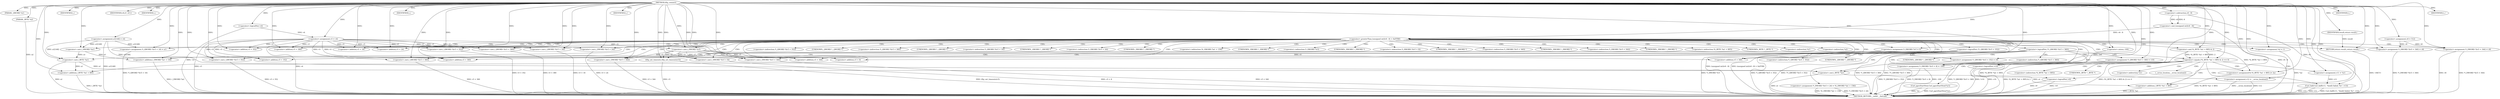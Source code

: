 digraph tftp_connect {  
"1000112" [label = "(METHOD,tftp_connect)" ]
"1000295" [label = "(METHOD_RETURN,__int64 __fastcall)" ]
"1000113" [label = "(PARAM,_QWORD *a1)" ]
"1000114" [label = "(PARAM,_BYTE *a2)" ]
"1000127" [label = "(<operator>.assignment,a1[148] = v4)" ]
"1000133" [label = "(<operator>.logicalNot,!v4)" ]
"1000135" [label = "(IDENTIFIER,L,)" ]
"1000136" [label = "(<operator>.assignment,v5 = v4)" ]
"1000140" [label = "(IDENTIFIER,v6,if ( v6 ))" ]
"1000142" [label = "(IDENTIFIER,L,)" ]
"1000144" [label = "(<operator>.greaterThan,(unsigned int)(v6 - 8) > 0xFFB0)" ]
"1000145" [label = "(<operator>.cast,(unsigned int)(v6 - 8))" ]
"1000147" [label = "(<operator>.subtraction,v6 - 8)" ]
"1000151" [label = "(RETURN,return result;,return result;)" ]
"1000152" [label = "(IDENTIFIER,result,return result;)" ]
"1000155" [label = "(<operator>.assignment,v8 = 512)" ]
"1000159" [label = "(<operator>.logicalNot,!*(_QWORD *)(v5 + 352))" ]
"1000161" [label = "(<operator>.cast,(_QWORD *)(v5 + 352))" ]
"1000163" [label = "(<operator>.addition,v5 + 352)" ]
"1000167" [label = "(<operator>.assignment,*(_QWORD *)(v5 + 352) = v9)" ]
"1000169" [label = "(<operator>.cast,(_QWORD *)(v5 + 352))" ]
"1000171" [label = "(<operator>.addition,v5 + 352)" ]
"1000176" [label = "(<operator>.logicalNot,!v9)" ]
"1000178" [label = "(IDENTIFIER,L,)" ]
"1000180" [label = "(<operator>.logicalNot,!*(_QWORD *)(v5 + 360))" ]
"1000182" [label = "(<operator>.cast,(_QWORD *)(v5 + 360))" ]
"1000184" [label = "(<operator>.addition,v5 + 360)" ]
"1000188" [label = "(<operator>.assignment,*(_QWORD *)(v5 + 360) = v10)" ]
"1000190" [label = "(<operator>.cast,(_QWORD *)(v5 + 360))" ]
"1000192" [label = "(<operator>.addition,v5 + 360)" ]
"1000197" [label = "(<operator>.logicalNot,!v10)" ]
"1000199" [label = "(IDENTIFIER,L,)" ]
"1000200" [label = "(<operator>.assignment,*(_QWORD *)(v5 + 16) = a1)" ]
"1000202" [label = "(<operator>.cast,(_QWORD *)(v5 + 16))" ]
"1000204" [label = "(<operator>.addition,v5 + 16)" ]
"1000208" [label = "(<operator>.assignment,*(_DWORD *)(v5 + 24) = *((_DWORD *)a1 + 156))" ]
"1000210" [label = "(<operator>.cast,(_DWORD *)(v5 + 24))" ]
"1000212" [label = "(<operator>.addition,v5 + 24)" ]
"1000216" [label = "(<operator>.addition,(_DWORD *)a1 + 156)" ]
"1000217" [label = "(<operator>.cast,(_DWORD *)a1)" ]
"1000221" [label = "(<operator>.assignment,*(_DWORD *)v5 = 0)" ]
"1000223" [label = "(<operator>.cast,(_DWORD *)v5)" ]
"1000227" [label = "(<operator>.assignment,*(_DWORD *)(v5 + 8) = -100)" ]
"1000229" [label = "(<operator>.cast,(_DWORD *)(v5 + 8))" ]
"1000231" [label = "(<operator>.addition,v5 + 8)" ]
"1000234" [label = "(<operator>.minus,-100)" ]
"1000236" [label = "(<operator>.assignment,*(_DWORD *)(v5 + 340) = v8)" ]
"1000238" [label = "(<operator>.cast,(_DWORD *)(v5 + 340))" ]
"1000240" [label = "(<operator>.addition,v5 + 340)" ]
"1000244" [label = "(<operator>.assignment,*(_DWORD *)(v5 + 344) = v8)" ]
"1000246" [label = "(<operator>.cast,(_DWORD *)(v5 + 344))" ]
"1000248" [label = "(<operator>.addition,v5 + 344)" ]
"1000252" [label = "(tftp_set_timeouts,tftp_set_timeouts(v5))" ]
"1000255" [label = "(<operator>.equals,(*((_BYTE *)a1 + 895) & 2) == 0)" ]
"1000256" [label = "(<operator>.and,*((_BYTE *)a1 + 895) & 2)" ]
"1000258" [label = "(<operator>.addition,(_BYTE *)a1 + 895)" ]
"1000259" [label = "(<operator>.cast,(_BYTE *)a1)" ]
"1000267" [label = "(<operator>.assignment,v11 = *a1)" ]
"1000271" [label = "(<operator>.assignment,v12 = __errno_location())" ]
"1000274" [label = "(Curl_failf,Curl_failf(v11, \"bind() failed; %s\", v13))" ]
"1000278" [label = "(IDENTIFIER,L,)" ]
"1000279" [label = "(<operators>.assignmentOr,*((_BYTE *)a1 + 895) |= 2u)" ]
"1000281" [label = "(<operator>.addition,(_BYTE *)a1 + 895)" ]
"1000282" [label = "(<operator>.cast,(_BYTE *)a1)" ]
"1000287" [label = "(Curl_pgrsStartNow,Curl_pgrsStartNow(*a1))" ]
"1000290" [label = "(<operator>.assignment,*a2 = 1)" ]
"1000294" [label = "(IDENTIFIER,L,)" ]
"1000160" [label = "(<operator>.indirection,*(_QWORD *)(v5 + 352))" ]
"1000162" [label = "(UNKNOWN,_QWORD *,_QWORD *)" ]
"1000168" [label = "(<operator>.indirection,*(_QWORD *)(v5 + 352))" ]
"1000170" [label = "(UNKNOWN,_QWORD *,_QWORD *)" ]
"1000181" [label = "(<operator>.indirection,*(_QWORD *)(v5 + 360))" ]
"1000183" [label = "(UNKNOWN,_QWORD *,_QWORD *)" ]
"1000189" [label = "(<operator>.indirection,*(_QWORD *)(v5 + 360))" ]
"1000191" [label = "(UNKNOWN,_QWORD *,_QWORD *)" ]
"1000201" [label = "(<operator>.indirection,*(_QWORD *)(v5 + 16))" ]
"1000203" [label = "(UNKNOWN,_QWORD *,_QWORD *)" ]
"1000209" [label = "(<operator>.indirection,*(_DWORD *)(v5 + 24))" ]
"1000211" [label = "(UNKNOWN,_DWORD *,_DWORD *)" ]
"1000215" [label = "(<operator>.indirection,*((_DWORD *)a1 + 156))" ]
"1000218" [label = "(UNKNOWN,_DWORD *,_DWORD *)" ]
"1000222" [label = "(<operator>.indirection,*(_DWORD *)v5)" ]
"1000224" [label = "(UNKNOWN,_DWORD *,_DWORD *)" ]
"1000228" [label = "(<operator>.indirection,*(_DWORD *)(v5 + 8))" ]
"1000230" [label = "(UNKNOWN,_DWORD *,_DWORD *)" ]
"1000237" [label = "(<operator>.indirection,*(_DWORD *)(v5 + 340))" ]
"1000239" [label = "(UNKNOWN,_DWORD *,_DWORD *)" ]
"1000245" [label = "(<operator>.indirection,*(_DWORD *)(v5 + 344))" ]
"1000247" [label = "(UNKNOWN,_DWORD *,_DWORD *)" ]
"1000257" [label = "(<operator>.indirection,*((_BYTE *)a1 + 895))" ]
"1000260" [label = "(UNKNOWN,_BYTE *,_BYTE *)" ]
"1000269" [label = "(<operator>.indirection,*a1)" ]
"1000273" [label = "(__errno_location,__errno_location())" ]
"1000280" [label = "(<operator>.indirection,*((_BYTE *)a1 + 895))" ]
"1000283" [label = "(UNKNOWN,_BYTE *,_BYTE *)" ]
"1000288" [label = "(<operator>.indirection,*a1)" ]
"1000291" [label = "(<operator>.indirection,*a2)" ]
  "1000151" -> "1000295"  [ label = "DDG: <RET>"] 
  "1000136" -> "1000295"  [ label = "DDG: v4"] 
  "1000144" -> "1000295"  [ label = "DDG: (unsigned int)(v6 - 8)"] 
  "1000159" -> "1000295"  [ label = "DDG: *(_QWORD *)(v5 + 352)"] 
  "1000167" -> "1000295"  [ label = "DDG: *(_QWORD *)(v5 + 352)"] 
  "1000244" -> "1000295"  [ label = "DDG: v8"] 
  "1000210" -> "1000295"  [ label = "DDG: v5 + 24"] 
  "1000180" -> "1000295"  [ label = "DDG: *(_QWORD *)(v5 + 360)"] 
  "1000144" -> "1000295"  [ label = "DDG: (unsigned int)(v6 - 8) > 0xFFB0"] 
  "1000127" -> "1000295"  [ label = "DDG: a1[148]"] 
  "1000161" -> "1000295"  [ label = "DDG: v5 + 352"] 
  "1000188" -> "1000295"  [ label = "DDG: *(_QWORD *)(v5 + 360)"] 
  "1000258" -> "1000295"  [ label = "DDG: (_BYTE *)a1"] 
  "1000182" -> "1000295"  [ label = "DDG: v5 + 360"] 
  "1000216" -> "1000295"  [ label = "DDG: (_DWORD *)a1"] 
  "1000227" -> "1000295"  [ label = "DDG: -100"] 
  "1000255" -> "1000295"  [ label = "DDG: *((_BYTE *)a1 + 895) & 2"] 
  "1000271" -> "1000295"  [ label = "DDG: v12"] 
  "1000274" -> "1000295"  [ label = "DDG: Curl_failf(v11, \"bind() failed; %s\", v13)"] 
  "1000136" -> "1000295"  [ label = "DDG: v5"] 
  "1000133" -> "1000295"  [ label = "DDG: !v4"] 
  "1000180" -> "1000295"  [ label = "DDG: !*(_QWORD *)(v5 + 360)"] 
  "1000145" -> "1000295"  [ label = "DDG: v6 - 8"] 
  "1000202" -> "1000295"  [ label = "DDG: v5 + 16"] 
  "1000147" -> "1000295"  [ label = "DDG: v6"] 
  "1000252" -> "1000295"  [ label = "DDG: v5"] 
  "1000281" -> "1000295"  [ label = "DDG: (_BYTE *)a1"] 
  "1000208" -> "1000295"  [ label = "DDG: *((_DWORD *)a1 + 156)"] 
  "1000236" -> "1000295"  [ label = "DDG: *(_DWORD *)(v5 + 340)"] 
  "1000274" -> "1000295"  [ label = "DDG: v13"] 
  "1000255" -> "1000295"  [ label = "DDG: (*((_BYTE *)a1 + 895) & 2) == 0"] 
  "1000221" -> "1000295"  [ label = "DDG: *(_DWORD *)v5"] 
  "1000159" -> "1000295"  [ label = "DDG: !*(_QWORD *)(v5 + 352)"] 
  "1000287" -> "1000295"  [ label = "DDG: *a1"] 
  "1000274" -> "1000295"  [ label = "DDG: v11"] 
  "1000259" -> "1000295"  [ label = "DDG: a1"] 
  "1000246" -> "1000295"  [ label = "DDG: v5 + 344"] 
  "1000252" -> "1000295"  [ label = "DDG: tftp_set_timeouts(v5)"] 
  "1000290" -> "1000295"  [ label = "DDG: *a2"] 
  "1000229" -> "1000295"  [ label = "DDG: v5 + 8"] 
  "1000287" -> "1000295"  [ label = "DDG: Curl_pgrsStartNow(*a1)"] 
  "1000197" -> "1000295"  [ label = "DDG: v10"] 
  "1000208" -> "1000295"  [ label = "DDG: *(_DWORD *)(v5 + 24)"] 
  "1000256" -> "1000295"  [ label = "DDG: *((_BYTE *)a1 + 895)"] 
  "1000169" -> "1000295"  [ label = "DDG: v5 + 352"] 
  "1000190" -> "1000295"  [ label = "DDG: v5 + 360"] 
  "1000279" -> "1000295"  [ label = "DDG: *((_BYTE *)a1 + 895)"] 
  "1000200" -> "1000295"  [ label = "DDG: *(_QWORD *)(v5 + 16)"] 
  "1000227" -> "1000295"  [ label = "DDG: *(_DWORD *)(v5 + 8)"] 
  "1000114" -> "1000295"  [ label = "DDG: a2"] 
  "1000271" -> "1000295"  [ label = "DDG: __errno_location()"] 
  "1000176" -> "1000295"  [ label = "DDG: v9"] 
  "1000176" -> "1000295"  [ label = "DDG: !v9"] 
  "1000282" -> "1000295"  [ label = "DDG: a1"] 
  "1000197" -> "1000295"  [ label = "DDG: !v10"] 
  "1000238" -> "1000295"  [ label = "DDG: v5 + 340"] 
  "1000244" -> "1000295"  [ label = "DDG: *(_DWORD *)(v5 + 344)"] 
  "1000112" -> "1000113"  [ label = "DDG: "] 
  "1000112" -> "1000114"  [ label = "DDG: "] 
  "1000112" -> "1000127"  [ label = "DDG: "] 
  "1000112" -> "1000133"  [ label = "DDG: "] 
  "1000112" -> "1000135"  [ label = "DDG: "] 
  "1000133" -> "1000136"  [ label = "DDG: v4"] 
  "1000112" -> "1000136"  [ label = "DDG: "] 
  "1000112" -> "1000140"  [ label = "DDG: "] 
  "1000112" -> "1000142"  [ label = "DDG: "] 
  "1000145" -> "1000144"  [ label = "DDG: v6 - 8"] 
  "1000147" -> "1000145"  [ label = "DDG: v6"] 
  "1000147" -> "1000145"  [ label = "DDG: 8"] 
  "1000112" -> "1000147"  [ label = "DDG: "] 
  "1000112" -> "1000144"  [ label = "DDG: "] 
  "1000152" -> "1000151"  [ label = "DDG: result"] 
  "1000112" -> "1000151"  [ label = "DDG: "] 
  "1000112" -> "1000152"  [ label = "DDG: "] 
  "1000112" -> "1000155"  [ label = "DDG: "] 
  "1000136" -> "1000161"  [ label = "DDG: v5"] 
  "1000112" -> "1000161"  [ label = "DDG: "] 
  "1000136" -> "1000163"  [ label = "DDG: v5"] 
  "1000112" -> "1000163"  [ label = "DDG: "] 
  "1000112" -> "1000167"  [ label = "DDG: "] 
  "1000112" -> "1000169"  [ label = "DDG: "] 
  "1000136" -> "1000169"  [ label = "DDG: v5"] 
  "1000112" -> "1000171"  [ label = "DDG: "] 
  "1000136" -> "1000171"  [ label = "DDG: v5"] 
  "1000112" -> "1000176"  [ label = "DDG: "] 
  "1000112" -> "1000178"  [ label = "DDG: "] 
  "1000112" -> "1000182"  [ label = "DDG: "] 
  "1000136" -> "1000182"  [ label = "DDG: v5"] 
  "1000112" -> "1000184"  [ label = "DDG: "] 
  "1000136" -> "1000184"  [ label = "DDG: v5"] 
  "1000112" -> "1000188"  [ label = "DDG: "] 
  "1000112" -> "1000190"  [ label = "DDG: "] 
  "1000136" -> "1000190"  [ label = "DDG: v5"] 
  "1000112" -> "1000192"  [ label = "DDG: "] 
  "1000136" -> "1000192"  [ label = "DDG: v5"] 
  "1000112" -> "1000197"  [ label = "DDG: "] 
  "1000112" -> "1000199"  [ label = "DDG: "] 
  "1000127" -> "1000200"  [ label = "DDG: a1[148]"] 
  "1000112" -> "1000200"  [ label = "DDG: "] 
  "1000112" -> "1000202"  [ label = "DDG: "] 
  "1000136" -> "1000202"  [ label = "DDG: v5"] 
  "1000112" -> "1000204"  [ label = "DDG: "] 
  "1000136" -> "1000204"  [ label = "DDG: v5"] 
  "1000112" -> "1000210"  [ label = "DDG: "] 
  "1000136" -> "1000210"  [ label = "DDG: v5"] 
  "1000112" -> "1000212"  [ label = "DDG: "] 
  "1000136" -> "1000212"  [ label = "DDG: v5"] 
  "1000217" -> "1000216"  [ label = "DDG: a1"] 
  "1000127" -> "1000217"  [ label = "DDG: a1[148]"] 
  "1000112" -> "1000217"  [ label = "DDG: "] 
  "1000112" -> "1000216"  [ label = "DDG: "] 
  "1000112" -> "1000221"  [ label = "DDG: "] 
  "1000112" -> "1000223"  [ label = "DDG: "] 
  "1000136" -> "1000223"  [ label = "DDG: v5"] 
  "1000234" -> "1000227"  [ label = "DDG: 100"] 
  "1000223" -> "1000229"  [ label = "DDG: v5"] 
  "1000112" -> "1000229"  [ label = "DDG: "] 
  "1000223" -> "1000231"  [ label = "DDG: v5"] 
  "1000112" -> "1000231"  [ label = "DDG: "] 
  "1000112" -> "1000234"  [ label = "DDG: "] 
  "1000155" -> "1000236"  [ label = "DDG: v8"] 
  "1000112" -> "1000236"  [ label = "DDG: "] 
  "1000112" -> "1000238"  [ label = "DDG: "] 
  "1000223" -> "1000238"  [ label = "DDG: v5"] 
  "1000112" -> "1000240"  [ label = "DDG: "] 
  "1000223" -> "1000240"  [ label = "DDG: v5"] 
  "1000112" -> "1000244"  [ label = "DDG: "] 
  "1000155" -> "1000244"  [ label = "DDG: v8"] 
  "1000112" -> "1000246"  [ label = "DDG: "] 
  "1000223" -> "1000246"  [ label = "DDG: v5"] 
  "1000112" -> "1000248"  [ label = "DDG: "] 
  "1000223" -> "1000248"  [ label = "DDG: v5"] 
  "1000112" -> "1000252"  [ label = "DDG: "] 
  "1000223" -> "1000252"  [ label = "DDG: v5"] 
  "1000256" -> "1000255"  [ label = "DDG: *((_BYTE *)a1 + 895)"] 
  "1000256" -> "1000255"  [ label = "DDG: 2"] 
  "1000259" -> "1000258"  [ label = "DDG: a1"] 
  "1000127" -> "1000259"  [ label = "DDG: a1[148]"] 
  "1000217" -> "1000259"  [ label = "DDG: a1"] 
  "1000112" -> "1000259"  [ label = "DDG: "] 
  "1000112" -> "1000258"  [ label = "DDG: "] 
  "1000112" -> "1000256"  [ label = "DDG: "] 
  "1000112" -> "1000255"  [ label = "DDG: "] 
  "1000112" -> "1000267"  [ label = "DDG: "] 
  "1000112" -> "1000271"  [ label = "DDG: "] 
  "1000267" -> "1000274"  [ label = "DDG: v11"] 
  "1000112" -> "1000274"  [ label = "DDG: "] 
  "1000112" -> "1000278"  [ label = "DDG: "] 
  "1000112" -> "1000279"  [ label = "DDG: "] 
  "1000256" -> "1000279"  [ label = "DDG: *((_BYTE *)a1 + 895)"] 
  "1000282" -> "1000281"  [ label = "DDG: a1"] 
  "1000127" -> "1000282"  [ label = "DDG: a1[148]"] 
  "1000259" -> "1000282"  [ label = "DDG: a1"] 
  "1000112" -> "1000282"  [ label = "DDG: "] 
  "1000112" -> "1000281"  [ label = "DDG: "] 
  "1000112" -> "1000290"  [ label = "DDG: "] 
  "1000112" -> "1000294"  [ label = "DDG: "] 
  "1000144" -> "1000163"  [ label = "CDG: "] 
  "1000144" -> "1000162"  [ label = "CDG: "] 
  "1000144" -> "1000161"  [ label = "CDG: "] 
  "1000144" -> "1000184"  [ label = "CDG: "] 
  "1000144" -> "1000183"  [ label = "CDG: "] 
  "1000144" -> "1000182"  [ label = "CDG: "] 
  "1000144" -> "1000181"  [ label = "CDG: "] 
  "1000144" -> "1000180"  [ label = "CDG: "] 
  "1000144" -> "1000208"  [ label = "CDG: "] 
  "1000144" -> "1000204"  [ label = "CDG: "] 
  "1000144" -> "1000203"  [ label = "CDG: "] 
  "1000144" -> "1000202"  [ label = "CDG: "] 
  "1000144" -> "1000201"  [ label = "CDG: "] 
  "1000144" -> "1000200"  [ label = "CDG: "] 
  "1000144" -> "1000224"  [ label = "CDG: "] 
  "1000144" -> "1000223"  [ label = "CDG: "] 
  "1000144" -> "1000222"  [ label = "CDG: "] 
  "1000144" -> "1000221"  [ label = "CDG: "] 
  "1000144" -> "1000218"  [ label = "CDG: "] 
  "1000144" -> "1000217"  [ label = "CDG: "] 
  "1000144" -> "1000216"  [ label = "CDG: "] 
  "1000144" -> "1000215"  [ label = "CDG: "] 
  "1000144" -> "1000212"  [ label = "CDG: "] 
  "1000144" -> "1000211"  [ label = "CDG: "] 
  "1000144" -> "1000210"  [ label = "CDG: "] 
  "1000144" -> "1000209"  [ label = "CDG: "] 
  "1000144" -> "1000240"  [ label = "CDG: "] 
  "1000144" -> "1000239"  [ label = "CDG: "] 
  "1000144" -> "1000238"  [ label = "CDG: "] 
  "1000144" -> "1000237"  [ label = "CDG: "] 
  "1000144" -> "1000236"  [ label = "CDG: "] 
  "1000144" -> "1000234"  [ label = "CDG: "] 
  "1000144" -> "1000231"  [ label = "CDG: "] 
  "1000144" -> "1000230"  [ label = "CDG: "] 
  "1000144" -> "1000229"  [ label = "CDG: "] 
  "1000144" -> "1000228"  [ label = "CDG: "] 
  "1000144" -> "1000227"  [ label = "CDG: "] 
  "1000144" -> "1000256"  [ label = "CDG: "] 
  "1000144" -> "1000255"  [ label = "CDG: "] 
  "1000144" -> "1000252"  [ label = "CDG: "] 
  "1000144" -> "1000248"  [ label = "CDG: "] 
  "1000144" -> "1000247"  [ label = "CDG: "] 
  "1000144" -> "1000246"  [ label = "CDG: "] 
  "1000144" -> "1000245"  [ label = "CDG: "] 
  "1000144" -> "1000244"  [ label = "CDG: "] 
  "1000144" -> "1000260"  [ label = "CDG: "] 
  "1000144" -> "1000259"  [ label = "CDG: "] 
  "1000144" -> "1000258"  [ label = "CDG: "] 
  "1000144" -> "1000257"  [ label = "CDG: "] 
  "1000144" -> "1000288"  [ label = "CDG: "] 
  "1000144" -> "1000287"  [ label = "CDG: "] 
  "1000144" -> "1000291"  [ label = "CDG: "] 
  "1000144" -> "1000290"  [ label = "CDG: "] 
  "1000144" -> "1000160"  [ label = "CDG: "] 
  "1000144" -> "1000159"  [ label = "CDG: "] 
  "1000144" -> "1000151"  [ label = "CDG: "] 
  "1000159" -> "1000176"  [ label = "CDG: "] 
  "1000159" -> "1000171"  [ label = "CDG: "] 
  "1000159" -> "1000170"  [ label = "CDG: "] 
  "1000159" -> "1000169"  [ label = "CDG: "] 
  "1000159" -> "1000168"  [ label = "CDG: "] 
  "1000159" -> "1000167"  [ label = "CDG: "] 
  "1000180" -> "1000192"  [ label = "CDG: "] 
  "1000180" -> "1000191"  [ label = "CDG: "] 
  "1000180" -> "1000190"  [ label = "CDG: "] 
  "1000180" -> "1000189"  [ label = "CDG: "] 
  "1000180" -> "1000188"  [ label = "CDG: "] 
  "1000180" -> "1000197"  [ label = "CDG: "] 
  "1000255" -> "1000271"  [ label = "CDG: "] 
  "1000255" -> "1000269"  [ label = "CDG: "] 
  "1000255" -> "1000267"  [ label = "CDG: "] 
  "1000255" -> "1000283"  [ label = "CDG: "] 
  "1000255" -> "1000282"  [ label = "CDG: "] 
  "1000255" -> "1000281"  [ label = "CDG: "] 
  "1000255" -> "1000280"  [ label = "CDG: "] 
  "1000255" -> "1000279"  [ label = "CDG: "] 
  "1000255" -> "1000274"  [ label = "CDG: "] 
  "1000255" -> "1000273"  [ label = "CDG: "] 
}
